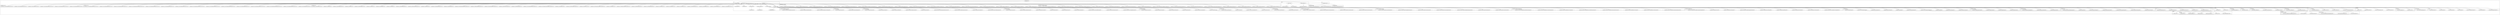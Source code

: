 digraph {
  subgraph cluster_ {
    label = "";
    labeljust = l;
    subgraph cluster_core {
      label = "core";
      labeljust = l;
      node[shape=ellipse];
      Template_core_Constructor [label="core.Constructor.ftl (54)"];
      node[shape=ellipse];
      Template_core_Attribute [label="core.Attribute.ftl (283)"];
      node[shape=ellipse];
      Template_core_Class [label="core.Class.ftl (60)"];
      node[shape=ellipse];
      Template_core_Interface [label="core.Interface.ftl (26)"];
      node[shape=ellipse];
      Template_core_EmptyBody [label="core.EmptyBody.ftl (61)"];
      node[shape=ellipse];
      Template_core_Annotations [label="core.Annotations.ftl (24)"];
      node[shape=ellipse];
      Template_core_Method [label="core.Method.ftl (3287)"];
      node[shape=ellipse];
      Template_core_EmptyConstants [label="core.EmptyConstants.ftl (8)"];
      node[shape=ellipse];
      Template_core_Imports [label="core.Imports.ftl (86)"];
      node[shape=ellipse];
      Template_core_Value [label="core.Value.ftl (153)"];
      node[shape=ellipse];
      Template_core_Enum [label="core.Enum.ftl (1)"];
      node[shape=ellipse];
      Template_core_Constants [label="core.Constants.ftl (8)"];
    }
    subgraph cluster_classdiagrams__symboltable {
      label = "classdiagrams._symboltable";
      labeljust = l;
      subgraph cluster_classdiagrams__symboltable_serialization {
        label = "classdiagrams._symboltable.serialization";
        labeljust = l;
        node[shape=note];
        File_classdiagrams__symboltable_serialization_CDDefinitionSymbolDeSer [label="classdiagrams._symboltable.serialization.CDDefinitionSymbolDeSer.java (1)"];
        node[shape=note];
        File_classdiagrams__symboltable_serialization_ClassDiagramsScopeDeSer [label="classdiagrams._symboltable.serialization.ClassDiagramsScopeDeSer.java (1)"];
        node[shape=note];
        File_classdiagrams__symboltable_serialization_ClassDiagramsSymbolTablePrinter [label="classdiagrams._symboltable.serialization.ClassDiagramsSymbolTablePrinter.java (1)"];
      }
      node[shape=note];
      File_classdiagrams__symboltable_ClassDiagramsSymbolTableCreator [label="classdiagrams._symboltable.ClassDiagramsSymbolTableCreator.java (1)"];
      node[shape=note];
      File_classdiagrams__symboltable_ClassDiagramsSymbolTableCreatorDelegatorBuilder [label="classdiagrams._symboltable.ClassDiagramsSymbolTableCreatorDelegatorBuilder.java (1)"];
      node[shape=note];
      File_classdiagrams__symboltable_MCBasicTypesSTCForClassDiagrams [label="classdiagrams._symboltable.MCBasicTypesSTCForClassDiagrams.java (1)"];
      node[shape=note];
      File_classdiagrams__symboltable_ClassDiagramsScope [label="classdiagrams._symboltable.ClassDiagramsScope.java (1)"];
      node[shape=note];
      File_classdiagrams__symboltable_ICDDefinitionSymbolResolvingDelegate [label="classdiagrams._symboltable.ICDDefinitionSymbolResolvingDelegate.java (1)"];
      node[shape=note];
      File_classdiagrams__symboltable_ClassDiagramsSymTabMill [label="classdiagrams._symboltable.ClassDiagramsSymTabMill.java (1)"];
      node[shape=note];
      File_classdiagrams__symboltable_CDDefinitionSymbolBuilder [label="classdiagrams._symboltable.CDDefinitionSymbolBuilder.java (1)"];
      node[shape=note];
      File_classdiagrams__symboltable_ClassDiagramsArtifactScopeBuilder [label="classdiagrams._symboltable.ClassDiagramsArtifactScopeBuilder.java (1)"];
      node[shape=note];
      File_classdiagrams__symboltable_MCCommonLiteralsSTCForClassDiagrams [label="classdiagrams._symboltable.MCCommonLiteralsSTCForClassDiagrams.java (1)"];
      node[shape=note];
      File_classdiagrams__symboltable_ClassDiagramsGlobalScopeBuilder [label="classdiagrams._symboltable.ClassDiagramsGlobalScopeBuilder.java (1)"];
      node[shape=note];
      File_classdiagrams__symboltable_ICommonClassDiagramsSymbol [label="classdiagrams._symboltable.ICommonClassDiagramsSymbol.java (1)"];
      node[shape=note];
      File_classdiagrams__symboltable_IClassDiagramsGlobalScope [label="classdiagrams._symboltable.IClassDiagramsGlobalScope.java (1)"];
      node[shape=note];
      File_classdiagrams__symboltable_ClassDiagramsSymbolTableCreatorDelegator [label="classdiagrams._symboltable.ClassDiagramsSymbolTableCreatorDelegator.java (1)"];
      node[shape=note];
      File_classdiagrams__symboltable_MCCollectionTypesSTCForClassDiagrams [label="classdiagrams._symboltable.MCCollectionTypesSTCForClassDiagrams.java (1)"];
      node[shape=note];
      File_classdiagrams__symboltable_ClassDiagramsGlobalScope [label="classdiagrams._symboltable.ClassDiagramsGlobalScope.java (1)"];
      node[shape=note];
      File_classdiagrams__symboltable_ClassDiagramsModelLoaderBuilder [label="classdiagrams._symboltable.ClassDiagramsModelLoaderBuilder.java (1)"];
      node[shape=note];
      File_classdiagrams__symboltable_CDDefinitionSymbolLoaderBuilder [label="classdiagrams._symboltable.CDDefinitionSymbolLoaderBuilder.java (1)"];
      node[shape=note];
      File_classdiagrams__symboltable_CDDefinitionSymbol [label="classdiagrams._symboltable.CDDefinitionSymbol.java (1)"];
      node[shape=note];
      File_classdiagrams__symboltable_ClassDiagramsScopeBuilder [label="classdiagrams._symboltable.ClassDiagramsScopeBuilder.java (1)"];
      node[shape=note];
      File_classdiagrams__symboltable_ClassDiagramsLanguage [label="classdiagrams._symboltable.ClassDiagramsLanguage.java (1)"];
      node[shape=note];
      File_classdiagrams__symboltable_CDDefinitionSymbolLoader [label="classdiagrams._symboltable.CDDefinitionSymbolLoader.java (1)"];
      node[shape=note];
      File_classdiagrams__symboltable_ClassDiagramsModelLoader [label="classdiagrams._symboltable.ClassDiagramsModelLoader.java (1)"];
      node[shape=note];
      File_classdiagrams__symboltable_MCSimpleGenericTypesSTCForClassDiagrams [label="classdiagrams._symboltable.MCSimpleGenericTypesSTCForClassDiagrams.java (1)"];
      node[shape=note];
      File_classdiagrams__symboltable_IClassDiagramsScope [label="classdiagrams._symboltable.IClassDiagramsScope.java (1)"];
      node[shape=note];
      File_classdiagrams__symboltable_MCLiteralsBasisSTCForClassDiagrams [label="classdiagrams._symboltable.MCLiteralsBasisSTCForClassDiagrams.java (1)"];
      node[shape=note];
      File_classdiagrams__symboltable_TypeSymbolsSTCForClassDiagrams [label="classdiagrams._symboltable.TypeSymbolsSTCForClassDiagrams.java (1)"];
      node[shape=note];
      File_classdiagrams__symboltable_ClassDiagramsSymbolTableCreatorBuilder [label="classdiagrams._symboltable.ClassDiagramsSymbolTableCreatorBuilder.java (1)"];
      node[shape=note];
      File_classdiagrams__symboltable_ClassDiagramsArtifactScope [label="classdiagrams._symboltable.ClassDiagramsArtifactScope.java (1)"];
    }
    subgraph cluster_classdiagrams__parser {
      label = "classdiagrams._parser";
      labeljust = l;
      node[shape=note];
      File_classdiagrams__parser_ClassDiagramsParser [label="classdiagrams._parser.ClassDiagramsParser.java (1)"];
      node[shape=note];
      File_classdiagrams__parser_ClassDiagramsAntlr [label="classdiagrams._parser.ClassDiagramsAntlr.g4 (1)"];
    }
    subgraph cluster_classdiagrams__od {
      label = "classdiagrams._od";
      labeljust = l;
      node[shape=note];
      File_classdiagrams__od_ClassDiagrams2OD [label="classdiagrams._od.ClassDiagrams2OD.java (1)"];
    }
    subgraph cluster_classdiagrams__visitor {
      label = "classdiagrams._visitor";
      labeljust = l;
      node[shape=note];
      File_classdiagrams__visitor_ClassDiagramsVisitor [label="classdiagrams._visitor.ClassDiagramsVisitor.java (1)"];
      node[shape=note];
      File_classdiagrams__visitor_ClassDiagramsParentAwareVisitor [label="classdiagrams._visitor.ClassDiagramsParentAwareVisitor.java (1)"];
      node[shape=note];
      File_classdiagrams__visitor_ClassDiagramsScopeVisitor [label="classdiagrams._visitor.ClassDiagramsScopeVisitor.java (1)"];
      node[shape=note];
      File_classdiagrams__visitor_ClassDiagramsDelegatorVisitor [label="classdiagrams._visitor.ClassDiagramsDelegatorVisitor.java (1)"];
      node[shape=note];
      File_classdiagrams__visitor_ClassDiagramsSymbolVisitor [label="classdiagrams._visitor.ClassDiagramsSymbolVisitor.java (1)"];
      node[shape=note];
      File_classdiagrams__visitor_ClassDiagramsInheritanceVisitor [label="classdiagrams._visitor.ClassDiagramsInheritanceVisitor.java (1)"];
    }
    subgraph cluster_classdiagrams__cocos {
      label = "classdiagrams._cocos";
      labeljust = l;
      node[shape=note];
      File_classdiagrams__cocos_ClassDiagramsASTCDAttributeCoCo [label="classdiagrams._cocos.ClassDiagramsASTCDAttributeCoCo.java (1)"];
      node[shape=note];
      File_classdiagrams__cocos_ClassDiagramsASTCDMethOrConstrCoCo [label="classdiagrams._cocos.ClassDiagramsASTCDMethOrConstrCoCo.java (1)"];
      node[shape=note];
      File_classdiagrams__cocos_ClassDiagramsASTCDClassCoCo [label="classdiagrams._cocos.ClassDiagramsASTCDClassCoCo.java (1)"];
      node[shape=note];
      File_classdiagrams__cocos_ClassDiagramsASTModifierCoCo [label="classdiagrams._cocos.ClassDiagramsASTModifierCoCo.java (1)"];
      node[shape=note];
      File_classdiagrams__cocos_ClassDiagramsASTTImplementsCoCo [label="classdiagrams._cocos.ClassDiagramsASTTImplementsCoCo.java (1)"];
      node[shape=note];
      File_classdiagrams__cocos_ClassDiagramsASTClassDiagramsNodeCoCo [label="classdiagrams._cocos.ClassDiagramsASTClassDiagramsNodeCoCo.java (1)"];
      node[shape=note];
      File_classdiagrams__cocos_ClassDiagramsASTCDMethodCoCo [label="classdiagrams._cocos.ClassDiagramsASTCDMethodCoCo.java (1)"];
      node[shape=note];
      File_classdiagrams__cocos_ClassDiagramsASTCDTypeCoCo [label="classdiagrams._cocos.ClassDiagramsASTCDTypeCoCo.java (1)"];
      node[shape=note];
      File_classdiagrams__cocos_ClassDiagramsCoCoChecker [label="classdiagrams._cocos.ClassDiagramsCoCoChecker.java (1)"];
      node[shape=note];
      File_classdiagrams__cocos_ClassDiagramsASTCDInterfaceCoCo [label="classdiagrams._cocos.ClassDiagramsASTCDInterfaceCoCo.java (1)"];
      node[shape=note];
      File_classdiagrams__cocos_ClassDiagramsASTCDCompilationUnitCoCo [label="classdiagrams._cocos.ClassDiagramsASTCDCompilationUnitCoCo.java (1)"];
      node[shape=note];
      File_classdiagrams__cocos_ClassDiagramsASTCDConstructorCoCo [label="classdiagrams._cocos.ClassDiagramsASTCDConstructorCoCo.java (1)"];
      node[shape=note];
      File_classdiagrams__cocos_ClassDiagramsASTCDFieldCoCo [label="classdiagrams._cocos.ClassDiagramsASTCDFieldCoCo.java (1)"];
      node[shape=note];
      File_classdiagrams__cocos_ClassDiagramsASTCDDefinitionCoCo [label="classdiagrams._cocos.ClassDiagramsASTCDDefinitionCoCo.java (1)"];
      node[shape=note];
      File_classdiagrams__cocos_ClassDiagramsASTCDParameterCoCo [label="classdiagrams._cocos.ClassDiagramsASTCDParameterCoCo.java (1)"];
    }
    subgraph cluster_classdiagrams__ast {
      label = "classdiagrams._ast";
      labeljust = l;
      node[shape=note];
      File_classdiagrams__ast_ASTCDConstructor [label="classdiagrams._ast.ASTCDConstructor.java (1)"];
      node[shape=note];
      File_classdiagrams__ast_ASTCDCompilationUnitBuilder [label="classdiagrams._ast.ASTCDCompilationUnitBuilder.java (1)"];
      node[shape=note];
      File_classdiagrams__ast_ClassDiagramsMill [label="classdiagrams._ast.ClassDiagramsMill.java (1)"];
      node[shape=note];
      File_classdiagrams__ast_MCSimpleGenericTypesMillForClassDiagrams [label="classdiagrams._ast.MCSimpleGenericTypesMillForClassDiagrams.java (1)"];
      node[shape=note];
      File_classdiagrams__ast_MCLiteralsBasisMillForClassDiagrams [label="classdiagrams._ast.MCLiteralsBasisMillForClassDiagrams.java (1)"];
      node[shape=note];
      File_classdiagrams__ast_ASTCDAttributeBuilder [label="classdiagrams._ast.ASTCDAttributeBuilder.java (1)"];
      node[shape=note];
      File_classdiagrams__ast_ASTCDConstructorBuilder [label="classdiagrams._ast.ASTCDConstructorBuilder.java (1)"];
      node[shape=note];
      File_classdiagrams__ast_TypeSymbolsMillForClassDiagrams [label="classdiagrams._ast.TypeSymbolsMillForClassDiagrams.java (1)"];
      node[shape=note];
      File_classdiagrams__ast_MCBasicsMillForClassDiagrams [label="classdiagrams._ast.MCBasicsMillForClassDiagrams.java (1)"];
      node[shape=note];
      File_classdiagrams__ast_MCCollectionTypesMillForClassDiagrams [label="classdiagrams._ast.MCCollectionTypesMillForClassDiagrams.java (1)"];
      node[shape=note];
      File_classdiagrams__ast_ASTCDClassBuilder [label="classdiagrams._ast.ASTCDClassBuilder.java (1)"];
      node[shape=note];
      File_classdiagrams__ast_ClassDiagramsNodeFactory [label="classdiagrams._ast.ClassDiagramsNodeFactory.java (1)"];
      node[shape=note];
      File_classdiagrams__ast_ASTCDMethod [label="classdiagrams._ast.ASTCDMethod.java (1)"];
      node[shape=note];
      File_classdiagrams__ast_ASTConstantsClassDiagrams [label="classdiagrams._ast.ASTConstantsClassDiagrams.java (1)"];
      node[shape=note];
      File_classdiagrams__ast_ASTClassDiagramsNode [label="classdiagrams._ast.ASTClassDiagramsNode.java (1)"];
      node[shape=note];
      File_classdiagrams__ast_ASTCDDefinitionBuilder [label="classdiagrams._ast.ASTCDDefinitionBuilder.java (1)"];
      node[shape=note];
      File_classdiagrams__ast_ASTModifier [label="classdiagrams._ast.ASTModifier.java (1)"];
      node[shape=note];
      File_classdiagrams__ast_ASTCDDefinition [label="classdiagrams._ast.ASTCDDefinition.java (1)"];
      node[shape=note];
      File_classdiagrams__ast_ASTCDClass [label="classdiagrams._ast.ASTCDClass.java (1)"];
      node[shape=note];
      File_classdiagrams__ast_ASTCDCompilationUnit [label="classdiagrams._ast.ASTCDCompilationUnit.java (1)"];
      node[shape=note];
      File_classdiagrams__ast_ASTCDMethodBuilder [label="classdiagrams._ast.ASTCDMethodBuilder.java (1)"];
      node[shape=note];
      File_classdiagrams__ast_ASTModifierBuilder [label="classdiagrams._ast.ASTModifierBuilder.java (1)"];
      node[shape=note];
      File_classdiagrams__ast_ASTCDMethOrConstr [label="classdiagrams._ast.ASTCDMethOrConstr.java (1)"];
      node[shape=note];
      File_classdiagrams__ast_ASTCDInterfaceBuilder [label="classdiagrams._ast.ASTCDInterfaceBuilder.java (1)"];
      node[shape=note];
      File_classdiagrams__ast_ASTCDField [label="classdiagrams._ast.ASTCDField.java (1)"];
      node[shape=note];
      File_classdiagrams__ast_ASTCDType [label="classdiagrams._ast.ASTCDType.java (1)"];
      node[shape=note];
      File_classdiagrams__ast_ASTCDParameter [label="classdiagrams._ast.ASTCDParameter.java (1)"];
      node[shape=note];
      File_classdiagrams__ast_ASTTImplements [label="classdiagrams._ast.ASTTImplements.java (1)"];
      node[shape=note];
      File_classdiagrams__ast_ASTCDInterface [label="classdiagrams._ast.ASTCDInterface.java (1)"];
      node[shape=note];
      File_classdiagrams__ast_ASTTImplementsBuilder [label="classdiagrams._ast.ASTTImplementsBuilder.java (1)"];
      node[shape=note];
      File_classdiagrams__ast_ASTCDParameterBuilder [label="classdiagrams._ast.ASTCDParameterBuilder.java (1)"];
      node[shape=note];
      File_classdiagrams__ast_MCBasicTypesMillForClassDiagrams [label="classdiagrams._ast.MCBasicTypesMillForClassDiagrams.java (1)"];
      node[shape=note];
      File_classdiagrams__ast_ClassDiagramsLiterals [label="classdiagrams._ast.ClassDiagramsLiterals.java (1)"];
      node[shape=note];
      File_classdiagrams__ast_MCCommonLiteralsMillForClassDiagrams [label="classdiagrams._ast.MCCommonLiteralsMillForClassDiagrams.java (1)"];
      node[shape=note];
      File_classdiagrams__ast_ASTCDAttribute [label="classdiagrams._ast.ASTCDAttribute.java (1)"];
    }
    subgraph cluster__symboltable_symbol {
      label = "_symboltable.symbol";
      labeljust = l;
      node[shape=ellipse];
      Template__symboltable_symbol_Build [label="_symboltable.symbol.Build.ftl (1)"];
      node[shape=ellipse];
      Template__symboltable_symbol_DetermineFullName [label="_symboltable.symbol.DetermineFullName.ftl (1)"];
      node[shape=ellipse];
      Template__symboltable_symbol_NameSetter [label="_symboltable.symbol.NameSetter.ftl (2)"];
      node[shape=ellipse];
      Template__symboltable_symbol_DeterminePackageName [label="_symboltable.symbol.DeterminePackageName.ftl (1)"];
    }
    subgraph cluster__symboltable_symboltablecreatordelegator {
      label = "_symboltable.symboltablecreatordelegator";
      labeljust = l;
      node[shape=ellipse];
      Template__symboltable_symboltablecreatordelegator_Constructor [label="_symboltable.symboltablecreatordelegator.Constructor.ftl (1)"];
      node[shape=ellipse];
      Template__symboltable_symboltablecreatordelegator_Build [label="_symboltable.symboltablecreatordelegator.Build.ftl (1)"];
      node[shape=ellipse];
      Template__symboltable_symboltablecreatordelegator_CreateFromAST [label="_symboltable.symboltablecreatordelegator.CreateFromAST.ftl (1)"];
    }
    subgraph cluster__symboltable_language {
      label = "_symboltable.language";
      labeljust = l;
      node[shape=ellipse];
      Template__symboltable_language_Constructor [label="_symboltable.language.Constructor.ftl (1)"];
      node[shape=ellipse];
      Template__symboltable_language_CalculateModelNamesFor [label="_symboltable.language.CalculateModelNamesFor.ftl (5)"];
    }
    subgraph cluster__symboltable_iglobalscope {
      label = "_symboltable.iglobalscope";
      labeljust = l;
      node[shape=ellipse];
      Template__symboltable_iglobalscope_ResolveMany [label="_symboltable.iglobalscope.ResolveMany.ftl (5)"];
      node[shape=ellipse];
      Template__symboltable_iglobalscope_LoadModelsFor [label="_symboltable.iglobalscope.LoadModelsFor.ftl (5)"];
    }
    subgraph cluster__symboltable_serialization_symbolDeSer {
      label = "_symboltable.serialization.symbolDeSer";
      labeljust = l;
      node[shape=ellipse];
      Template__symboltable_serialization_symbolDeSer_DeserializeJsonObject [label="_symboltable.serialization.symbolDeSer.DeserializeJsonObject.ftl (1)"];
      node[shape=ellipse];
      Template__symboltable_serialization_symbolDeSer_Serialize [label="_symboltable.serialization.symbolDeSer.Serialize.ftl (2)"];
      node[shape=ellipse];
      Template__symboltable_serialization_symbolDeSer_DeserializeSymbol [label="_symboltable.serialization.symbolDeSer.DeserializeSymbol.ftl (1)"];
      node[shape=ellipse];
      Template__symboltable_serialization_symbolDeSer_DeserializeString [label="_symboltable.serialization.symbolDeSer.DeserializeString.ftl (2)"];
    }
    subgraph cluster__symboltable_serialization_scopeDeSer {
      label = "_symboltable.serialization.scopeDeSer";
      labeljust = l;
      node[shape=ellipse];
      Template__symboltable_serialization_scopeDeSer_DeserializeArtifactScope [label="_symboltable.serialization.scopeDeSer.DeserializeArtifactScope.ftl (1)"];
      node[shape=ellipse];
      Template__symboltable_serialization_scopeDeSer_DeserializeScope [label="_symboltable.serialization.scopeDeSer.DeserializeScope.ftl (1)"];
      node[shape=ellipse];
      Template__symboltable_serialization_scopeDeSer_AddAndLinkSubScopes [label="_symboltable.serialization.scopeDeSer.AddAndLinkSubScopes.ftl (1)"];
      node[shape=ellipse];
      Template__symboltable_serialization_scopeDeSer_DeserializeJsonObject [label="_symboltable.serialization.scopeDeSer.DeserializeJsonObject.ftl (1)"];
      node[shape=ellipse];
      Template__symboltable_serialization_scopeDeSer_DeserializeSymbol [label="_symboltable.serialization.scopeDeSer.DeserializeSymbol.ftl (1)"];
      node[shape=ellipse];
      Template__symboltable_serialization_scopeDeSer_AddSymbols [label="_symboltable.serialization.scopeDeSer.AddSymbols.ftl (1)"];
      node[shape=ellipse];
      Template__symboltable_serialization_scopeDeSer_AddAndLinkSpanningSymbol [label="_symboltable.serialization.scopeDeSer.AddAndLinkSpanningSymbol.ftl (1)"];
    }
    subgraph cluster__symboltable_serialization_symbolTablePrinter {
      label = "_symboltable.serialization.symbolTablePrinter";
      labeljust = l;
      node[shape=ellipse];
      Template__symboltable_serialization_symbolTablePrinter_VisitScope [label="_symboltable.serialization.symbolTablePrinter.VisitScope.ftl (1)"];
      node[shape=ellipse];
      Template__symboltable_serialization_symbolTablePrinter_HasSymbolsInSubScopes [label="_symboltable.serialization.symbolTablePrinter.HasSymbolsInSubScopes.ftl (1)"];
      node[shape=ellipse];
      Template__symboltable_serialization_symbolTablePrinter_SerializeRelevantSubScopes [label="_symboltable.serialization.symbolTablePrinter.SerializeRelevantSubScopes.ftl (1)"];
      node[shape=ellipse];
      Template__symboltable_serialization_symbolTablePrinter_VisitSymbol [label="_symboltable.serialization.symbolTablePrinter.VisitSymbol.ftl (1)"];
      node[shape=ellipse];
      Template__symboltable_serialization_symbolTablePrinter_SerializeLocalSymbols [label="_symboltable.serialization.symbolTablePrinter.SerializeLocalSymbols.ftl (1)"];
      node[shape=ellipse];
      Template__symboltable_serialization_symbolTablePrinter_FilterRelevantSubScopes [label="_symboltable.serialization.symbolTablePrinter.FilterRelevantSubScopes.ftl (1)"];
      node[shape=ellipse];
      Template__symboltable_serialization_symbolTablePrinter_AddScopeSpanningSymbol [label="_symboltable.serialization.symbolTablePrinter.AddScopeSpanningSymbol.ftl (1)"];
      node[shape=ellipse];
      Template__symboltable_serialization_symbolTablePrinter_SerializeSymbol [label="_symboltable.serialization.symbolTablePrinter.SerializeSymbol.ftl (2)"];
    }
    subgraph cluster__symboltable_symboltablecreator {
      label = "_symboltable.symboltablecreator";
      labeljust = l;
      node[shape=ellipse];
      Template__symboltable_symboltablecreator_CreateScope [label="_symboltable.symboltablecreator.CreateScope.ftl (7)"];
      node[shape=ellipse];
      Template__symboltable_symboltablecreator_Visit [label="_symboltable.symboltablecreator.Visit.ftl (1)"];
      node[shape=ellipse];
      Template__symboltable_symboltablecreator_SetLinkBetweenSpannedScopeAndNode [label="_symboltable.symboltablecreator.SetLinkBetweenSpannedScopeAndNode.ftl (1)"];
      node[shape=ellipse];
      Template__symboltable_symboltablecreator_SetLinkBetweenSymbolAndNode [label="_symboltable.symboltablecreator.SetLinkBetweenSymbolAndNode.ftl (1)"];
      node[shape=ellipse];
      Template__symboltable_symboltablecreator_VisitNoSymbol [label="_symboltable.symboltablecreator.VisitNoSymbol.ftl (9)"];
      node[shape=ellipse];
      Template__symboltable_symboltablecreator_PutOnStack [label="_symboltable.symboltablecreator.PutOnStack.ftl (1)"];
      node[shape=ellipse];
      Template__symboltable_symboltablecreator_AddToScope [label="_symboltable.symboltablecreator.AddToScope.ftl (5)"];
      node[shape=ellipse];
      Template__symboltable_symboltablecreator_CreateFromAST [label="_symboltable.symboltablecreator.CreateFromAST.ftl (1)"];
      node[shape=ellipse];
      Template__symboltable_symboltablecreator_AddToScopeAndLinkWithNode [label="_symboltable.symboltablecreator.AddToScopeAndLinkWithNode.ftl (1)"];
    }
    subgraph cluster__symboltable_artifactscope {
      label = "_symboltable.artifactscope";
      labeljust = l;
      node[shape=ellipse];
      Template__symboltable_artifactscope_CheckIfContinueAsSubScope [label="_symboltable.artifactscope.CheckIfContinueAsSubScope.ftl (1)"];
      node[shape=ellipse];
      Template__symboltable_artifactscope_GetRemainingNameForResolveDown [label="_symboltable.artifactscope.GetRemainingNameForResolveDown.ftl (1)"];
      node[shape=ellipse];
      Template__symboltable_artifactscope_Constructor [label="_symboltable.artifactscope.Constructor.ftl (1)"];
      node[shape=ellipse];
      Template__symboltable_artifactscope_Build [label="_symboltable.artifactscope.Build.ftl (1)"];
      node[shape=ellipse];
      Template__symboltable_artifactscope_GetTopLevelSymbol [label="_symboltable.artifactscope.GetTopLevelSymbol.ftl (1)"];
      node[shape=ellipse];
      Template__symboltable_artifactscope_GetFilePath [label="_symboltable.artifactscope.GetFilePath.ftl (1)"];
      node[shape=ellipse];
      Template__symboltable_artifactscope_GetName [label="_symboltable.artifactscope.GetName.ftl (1)"];
      node[shape=ellipse];
      Template__symboltable_artifactscope_ContinueWithEnclosingScope [label="_symboltable.artifactscope.ContinueWithEnclosingScope.ftl (5)"];
      node[shape=ellipse];
      Template__symboltable_artifactscope_IsPresentName [label="_symboltable.artifactscope.IsPresentName.ftl (1)"];
    }
    subgraph cluster__symboltable_scope {
      label = "_symboltable.scope";
      labeljust = l;
      node[shape=ellipse];
      Template__symboltable_scope_Build [label="_symboltable.scope.Build.ftl (1)"];
      node[shape=ellipse];
      Template__symboltable_scope_SetSpanningSymbolAbsent [label="_symboltable.scope.SetSpanningSymbolAbsent.ftl (1)"];
      node[shape=ellipse];
      Template__symboltable_scope_SetEnclosingScope [label="_symboltable.scope.SetEnclosingScope.ftl (1)"];
      node[shape=ellipse];
      Template__symboltable_scope_Accept [label="_symboltable.scope.Accept.ftl (7)"];
      node[shape=ellipse];
      Template__symboltable_scope_SetSubScopes [label="_symboltable.scope.SetSubScopes.ftl (1)"];
      node[shape=ellipse];
      Template__symboltable_scope_GetSymbolSize [label="_symboltable.scope.GetSymbolSize.ftl (1)"];
      node[shape=ellipse];
      Template__symboltable_scope_SetSpanningSymbol [label="_symboltable.scope.SetSpanningSymbol.ftl (1)"];
      node[shape=ellipse];
      Template__symboltable_scope_AddSubScope [label="_symboltable.scope.AddSubScope.ftl (1)"];
      node[shape=ellipse];
      Template__symboltable_scope_RemoveSubScope [label="_symboltable.scope.RemoveSubScope.ftl (1)"];
      node[shape=ellipse];
      Template__symboltable_scope_GetSubScopes [label="_symboltable.scope.GetSubScopes.ftl (1)"];
    }
    subgraph cluster__symboltable_symTabMill {
      label = "_symboltable.symTabMill";
      labeljust = l;
      node[shape=ellipse];
      Template__symboltable_symTabMill_GetMill [label="_symboltable.symTabMill.GetMill.ftl (1)"];
      node[shape=ellipse];
      Template__symboltable_symTabMill_BuilderMethod [label="_symboltable.symTabMill.BuilderMethod.ftl (8)"];
      node[shape=ellipse];
      Template__symboltable_symTabMill_InitMe [label="_symboltable.symTabMill.InitMe.ftl (1)"];
      node[shape=ellipse];
      Template__symboltable_symTabMill_Reset [label="_symboltable.symTabMill.Reset.ftl (1)"];
    }
    subgraph cluster__symboltable_globalscope {
      label = "_symboltable.globalscope";
      labeljust = l;
      node[shape=ellipse];
      Template__symboltable_globalscope_Build [label="_symboltable.globalscope.Build.ftl (1)"];
      node[shape=ellipse];
      Template__symboltable_globalscope_CacheMethod [label="_symboltable.globalscope.CacheMethod.ftl (1)"];
      node[shape=ellipse];
      Template__symboltable_globalscope_ResolveAdapted [label="_symboltable.globalscope.ResolveAdapted.ftl (5)"];
    }
    subgraph cluster__symboltable_iscope {
      label = "_symboltable.iscope";
      labeljust = l;
      node[shape=ellipse];
      Template__symboltable_iscope_ResolveDownMany [label="_symboltable.iscope.ResolveDownMany.ftl (1)"];
      node[shape=ellipse];
      Template__symboltable_iscope_ResolveDelegate [label="_symboltable.iscope.ResolveDelegate.ftl (7)"];
      node[shape=ellipse];
      Template__symboltable_iscope_Filter [label="_symboltable.iscope.Filter.ftl (1)"];
      node[shape=ellipse];
      Template__symboltable_iscope_ContinueWithEnclosingScope [label="_symboltable.iscope.ContinueWithEnclosingScope.ftl (1)"];
      node[shape=ellipse];
      Template__symboltable_iscope_ResolveMany [label="_symboltable.iscope.ResolveMany.ftl (1)"];
      node[shape=ellipse];
      Template__symboltable_iscope_ResolveManyLocally [label="_symboltable.iscope.ResolveManyLocally.ftl (1)"];
      node[shape=ellipse];
      Template__symboltable_iscope_ContinueAsSubScope [label="_symboltable.iscope.ContinueAsSubScope.ftl (1)"];
    }
    subgraph cluster__symboltable_modelloader {
      label = "_symboltable.modelloader";
      labeljust = l;
      node[shape=ellipse];
      Template__symboltable_modelloader_CreateSymbolTableFromAST [label="_symboltable.modelloader.CreateSymbolTableFromAST.ftl (1)"];
      node[shape=ellipse];
      Template__symboltable_modelloader_Constructor [label="_symboltable.modelloader.Constructor.ftl (1)"];
      node[shape=ellipse];
      Template__symboltable_modelloader_LoadModels [label="_symboltable.modelloader.LoadModels.ftl (1)"];
      node[shape=ellipse];
      Template__symboltable_modelloader_Resolve [label="_symboltable.modelloader.Resolve.ftl (1)"];
      node[shape=ellipse];
      Template__symboltable_modelloader_Build [label="_symboltable.modelloader.Build.ftl (1)"];
      node[shape=ellipse];
      Template__symboltable_modelloader_ResolveSymbol [label="_symboltable.modelloader.ResolveSymbol.ftl (1)"];
      node[shape=ellipse];
      Template__symboltable_modelloader_LoadModelsIntoScope [label="_symboltable.modelloader.LoadModelsIntoScope.ftl (1)"];
      node[shape=ellipse];
      Template__symboltable_modelloader_ShowWarningIfParsedModels [label="_symboltable.modelloader.ShowWarningIfParsedModels.ftl (1)"];
      node[shape=ellipse];
      Template__symboltable_modelloader_LoadSymbolsIntoScope [label="_symboltable.modelloader.LoadSymbolsIntoScope.ftl (1)"];
    }
    subgraph cluster__symboltable_symbolloader {
      label = "_symboltable.symbolloader";
      labeljust = l;
      node[shape=ellipse];
      Template__symboltable_symbolloader_Constructor [label="_symboltable.symbolloader.Constructor.ftl (1)"];
      node[shape=ellipse];
      Template__symboltable_symbolloader_Build [label="_symboltable.symbolloader.Build.ftl (1)"];
      node[shape=ellipse];
      Template__symboltable_symbolloader_LoadSymbol [label="_symboltable.symbolloader.LoadSymbol.ftl (1)"];
      node[shape=ellipse];
      Template__symboltable_symbolloader_GetSymbol [label="_symboltable.symbolloader.GetSymbol.ftl (1)"];
      node[shape=ellipse];
      Template__symboltable_symbolloader_Set [label="_symboltable.symbolloader.Set.ftl (2)"];
      node[shape=ellipse];
      Template__symboltable_symbolloader_IsSymbolLoaded [label="_symboltable.symbolloader.IsSymbolLoaded.ftl (1)"];
    }
    subgraph cluster_parser {
      label = "parser";
      labeljust = l;
      node[shape=ellipse];
      Template_parser_MCParserMethods [label="parser.MCParserMethods.ftl (47)"];
      node[shape=ellipse];
      Template_parser_Parser [label="parser.Parser.ftl (1)"];
      node[shape=ellipse];
      Template_parser_MCParser [label="parser.MCParser.ftl (1)"];
      node[shape=ellipse];
      Template_parser_ParserHeader [label="parser.ParserHeader.ftl (1)"];
      node[shape=ellipse];
      Template_parser_LexerMember [label="parser.LexerMember.ftl (1)"];
    }
    subgraph cluster_data {
      label = "data";
      labeljust = l;
      node[shape=ellipse];
      Template_data_DeepEqualsWithComments [label="data.DeepEqualsWithComments.ftl (10)"];
      node[shape=ellipse];
      Template_data_EqualsWithComments [label="data.EqualsWithComments.ftl (10)"];
      node[shape=ellipse];
      Template_data_DeepCloneWithParameters [label="data.DeepCloneWithParameters.ftl (10)"];
      node[shape=ellipse];
      Template_data_DeepEqualsWithOrder [label="data.DeepEqualsWithOrder.ftl (10)"];
      node[shape=ellipse];
      Template_data_EqualAttributes [label="data.EqualAttributes.ftl (10)"];
    }
    subgraph cluster_od {
      label = "od";
      labeljust = l;
      node[shape=ellipse];
      Template_od_DiagramVisitor [label="od.DiagramVisitor.ftl (1)"];
    }
    subgraph cluster_methods {
      label = "methods";
      labeljust = l;
      subgraph cluster_methods_opt {
        label = "methods.opt";
        labeljust = l;
        node[shape=ellipse];
        Template_methods_opt_IsPresent [label="methods.opt.IsPresent.ftl (22)"];
        node[shape=ellipse];
        Template_methods_opt_Set [label="methods.opt.Set.ftl (11)"];
        node[shape=ellipse];
        Template_methods_opt_Get [label="methods.opt.Get.ftl (22)"];
        node[shape=ellipse];
        Template_methods_opt_SetAbsent [label="methods.opt.SetAbsent.ftl (11)"];
      }
      node[shape=ellipse];
      Template_methods_Set [label="methods.Set.ftl (76)"];
      node[shape=ellipse];
      Template_methods_Get [label="methods.Get.ftl (156)"];
      node[shape=ellipse];
      Template_methods_MethodDelegate [label="methods.MethodDelegate.ftl (1068)"];
    }
    subgraph cluster__visitor {
      label = "_visitor";
      labeljust = l;
      subgraph cluster__visitor_parentaware {
        label = "_visitor.parentaware";
        labeljust = l;
        node[shape=ellipse];
        Template__visitor_parentaware_Travers [label="_visitor.parentaware.Travers.ftl (10)"];
        node[shape=ellipse];
        Template__visitor_parentaware_GetParent [label="_visitor.parentaware.GetParent.ftl (1)"];
      }
      subgraph cluster__visitor_delegator {
        label = "_visitor.delegator";
        labeljust = l;
        node[shape=ellipse];
        Template__visitor_delegator_SetVisitor [label="_visitor.delegator.SetVisitor.ftl (8)"];
        node[shape=ellipse];
        Template__visitor_delegator_VisitorMethods [label="_visitor.delegator.VisitorMethods.ftl (215)"];
        node[shape=ellipse];
        Template__visitor_delegator_SetRealThis [label="_visitor.delegator.SetRealThis.ftl (1)"];
      }
      subgraph cluster__visitor_scope {
        label = "_visitor.scope";
        labeljust = l;
        node[shape=ellipse];
        Template__visitor_scope_Traverse [label="_visitor.scope.Traverse.ftl (2)"];
      }
      subgraph cluster__visitor_inheritance {
        label = "_visitor.inheritance";
        labeljust = l;
        node[shape=ellipse];
        Template__visitor_inheritance_Handle [label="_visitor.inheritance.Handle.ftl (14)"];
      }
      node[shape=ellipse];
      Template__visitor_Traverse [label="_visitor.Traverse.ftl (10)"];
      node[shape=ellipse];
      Template__visitor_Handle [label="_visitor.Handle.ftl (17)"];
    }
    subgraph cluster__ast_ast_class {
      label = "_ast.ast_class";
      labeljust = l;
      subgraph cluster__ast_ast_class_builder {
        label = "_ast.ast_class.builder";
        labeljust = l;
        node[shape=ellipse];
        Template__ast_ast_class_builder_ASTCNodeInit [label="_ast.ast_class.builder.ASTCNodeInit.ftl (10)"];
        node[shape=ellipse];
        Template__ast_ast_class_builder_ASTCNodeMethodDelegate [label="_ast.ast_class.builder.ASTCNodeMethodDelegate.ftl (340)"];
      }
      subgraph cluster__ast_ast_class_symboltable {
        label = "_ast.ast_class.symboltable";
        labeljust = l;
        node[shape=ellipse];
        Template__ast_ast_class_symboltable_InheritedSetEnclosingScope [label="_ast.ast_class.symboltable.InheritedSetEnclosingScope.ftl (70)"];
      }
      node[shape=ellipse];
      Template__ast_ast_class_Accept [label="_ast.ast_class.Accept.ftl (10)"];
      node[shape=ellipse];
      Template__ast_ast_class_AcceptSuper [label="_ast.ast_class.AcceptSuper.ftl (70)"];
      node[shape=ellipse];
      Template__ast_ast_class_GetChildren [label="_ast.ast_class.GetChildren.ftl (10)"];
    }
    subgraph cluster__ast_nodefactory {
      label = "_ast.nodefactory";
      labeljust = l;
      node[shape=ellipse];
      Template__ast_nodefactory_Create [label="_ast.nodefactory.Create.ftl (10)"];
      node[shape=ellipse];
      Template__ast_nodefactory_DoCreate [label="_ast.nodefactory.DoCreate.ftl (10)"];
      node[shape=ellipse];
      Template__ast_nodefactory_CreateDelegateMethod [label="_ast.nodefactory.CreateDelegateMethod.ftl (26)"];
      node[shape=ellipse];
      Template__ast_nodefactory_GetFactory [label="_ast.nodefactory.GetFactory.ftl (1)"];
    }
    subgraph cluster__ast_builder {
      label = "_ast.builder";
      labeljust = l;
      subgraph cluster__ast_builder_opt {
        label = "_ast.builder.opt";
        labeljust = l;
        node[shape=ellipse];
        Template__ast_builder_opt_Set [label="_ast.builder.opt.Set.ftl (11)"];
        node[shape=ellipse];
        Template__ast_builder_opt_SetAbsent [label="_ast.builder.opt.SetAbsent.ftl (11)"];
      }
      node[shape=ellipse];
      Template__ast_builder_BuildMethod [label="_ast.builder.BuildMethod.ftl (10)"];
      node[shape=ellipse];
      Template__ast_builder_Set [label="_ast.builder.Set.ftl (72)"];
      node[shape=ellipse];
      Template__ast_builder_IsValidMethod [label="_ast.builder.IsValidMethod.ftl (16)"];
      node[shape=ellipse];
      Template__ast_builder_MethodDelegate [label="_ast.builder.MethodDelegate.ftl (308)"];
    }
    subgraph cluster__ast_ast_constants {
      label = "_ast.ast_constants";
      labeljust = l;
      node[shape=ellipse];
      Template__ast_ast_constants_GetAllLanguages [label="_ast.ast_constants.GetAllLanguages.ftl (1)"];
    }
    subgraph cluster__ast_mill {
      label = "_ast.mill";
      labeljust = l;
      node[shape=ellipse];
      Template__ast_mill_InitMethod [label="_ast.mill.InitMethod.ftl (1)"];
      node[shape=ellipse];
      Template__ast_mill_InitMeMethod [label="_ast.mill.InitMeMethod.ftl (1)"];
      node[shape=ellipse];
      Template__ast_mill_ResetMethod [label="_ast.mill.ResetMethod.ftl (1)"];
      node[shape=ellipse];
      Template__ast_mill_BuilderMethod [label="_ast.mill.BuilderMethod.ftl (10)"];
      node[shape=ellipse];
      Template__ast_mill_BuilderDelegatorMethod [label="_ast.mill.BuilderDelegatorMethod.ftl (26)"];
      node[shape=ellipse];
      Template__ast_mill_GetMillMethod [label="_ast.mill.GetMillMethod.ftl (1)"];
      node[shape=ellipse];
      Template__ast_mill_ProtectedBuilderMethod [label="_ast.mill.ProtectedBuilderMethod.ftl (10)"];
    }
    node[shape=box3d];
    Model_ClassDiagrams [label="ClassDiagrams (1)"];
  }
  Model_ClassDiagrams -> Template_parser_Parser;
  Model_ClassDiagrams -> Template_core_Class;
  Model_ClassDiagrams -> Template_parser_MCParser;
  Model_ClassDiagrams -> Template_od_DiagramVisitor;
  Model_ClassDiagrams -> Template_core_Interface;
  Model_ClassDiagrams -> Template_core_Enum;
  Template_core_Constructor -> Template__symboltable_symboltablecreatordelegator_Constructor;
  Template_core_Constructor -> Template_core_EmptyBody;
  Template_core_Constructor -> Template__symboltable_artifactscope_Constructor;
  Template_core_Constructor -> Template__symboltable_language_Constructor;
  Template_core_Constructor -> Template__symboltable_symbolloader_Constructor;
  Template_core_Constructor -> Template__symboltable_modelloader_Constructor;
  Template_core_Attribute -> Template_core_Value;
  Template_core_Class -> File_classdiagrams__ast_TypeSymbolsMillForClassDiagrams;
  Template_core_Class -> File_classdiagrams__visitor_ClassDiagramsParentAwareVisitor;
  Template_core_Class -> File_classdiagrams__symboltable_MCCommonLiteralsSTCForClassDiagrams;
  Template_core_Class -> File_classdiagrams__ast_ASTCDAttribute;
  Template_core_Class -> File_classdiagrams__ast_ClassDiagramsMill;
  Template_core_Class -> File_classdiagrams__ast_MCCommonLiteralsMillForClassDiagrams;
  Template_core_Class -> File_classdiagrams__ast_ASTCDAttributeBuilder;
  Template_core_Class -> Template_core_Method;
  Template_core_Class -> File_classdiagrams__ast_ASTCDParameter;
  Template_core_Class -> File_classdiagrams__ast_ASTCDClass;
  Template_core_Class -> File_classdiagrams__ast_ASTCDInterface;
  Template_core_Class -> File_classdiagrams__symboltable_ClassDiagramsSymbolTableCreatorBuilder;
  Template_core_Class -> File_classdiagrams__symboltable_CDDefinitionSymbolLoaderBuilder;
  Template_core_Class -> File_classdiagrams__symboltable_ClassDiagramsGlobalScope;
  Template_core_Class -> File_classdiagrams__ast_MCBasicTypesMillForClassDiagrams;
  Template_core_Class -> File_classdiagrams__ast_ASTCDCompilationUnit;
  Template_core_Class -> File_classdiagrams__symboltable_MCCollectionTypesSTCForClassDiagrams;
  Template_core_Class -> File_classdiagrams__symboltable_ClassDiagramsSymbolTableCreatorDelegator;
  Template_core_Class -> File_classdiagrams__symboltable_serialization_ClassDiagramsSymbolTablePrinter;
  Template_core_Class -> File_classdiagrams__ast_ASTTImplementsBuilder;
  Template_core_Class -> File_classdiagrams__symboltable_serialization_ClassDiagramsScopeDeSer;
  Template_core_Class -> Template_core_Imports;
  Template_core_Class -> File_classdiagrams__ast_ClassDiagramsNodeFactory;
  Template_core_Class -> File_classdiagrams__symboltable_ClassDiagramsArtifactScopeBuilder;
  Template_core_Class -> File_classdiagrams__symboltable_CDDefinitionSymbolBuilder;
  Template_core_Class -> File_classdiagrams__ast_ASTCDCompilationUnitBuilder;
  Template_core_Class -> File_classdiagrams__ast_ASTModifierBuilder;
  Template_core_Class -> File_classdiagrams__symboltable_MCBasicTypesSTCForClassDiagrams;
  Template_core_Class -> File_classdiagrams__ast_ASTConstantsClassDiagrams;
  Template_core_Class -> File_classdiagrams__visitor_ClassDiagramsDelegatorVisitor;
  Template_core_Class -> File_classdiagrams__symboltable_ClassDiagramsScope;
  Template_core_Class -> File_classdiagrams__ast_ASTCDMethod;
  Template_core_Class -> File_classdiagrams__ast_ASTCDMethodBuilder;
  Template_core_Class -> File_classdiagrams__cocos_ClassDiagramsCoCoChecker;
  Template_core_Class -> File_classdiagrams__symboltable_CDDefinitionSymbolLoader;
  Template_core_Class -> File_classdiagrams__symboltable_MCSimpleGenericTypesSTCForClassDiagrams;
  Template_core_Class -> File_classdiagrams__ast_ASTCDDefinitionBuilder;
  Template_core_Class -> File_classdiagrams__symboltable_ClassDiagramsGlobalScopeBuilder;
  Template_core_Class -> File_classdiagrams__symboltable_MCLiteralsBasisSTCForClassDiagrams;
  Template_core_Class -> File_classdiagrams__ast_MCBasicsMillForClassDiagrams;
  Template_core_Class -> Template_core_Constructor;
  Template_core_Class -> File_classdiagrams__symboltable_ClassDiagramsSymTabMill;
  Template_core_Class -> File_classdiagrams__symboltable_TypeSymbolsSTCForClassDiagrams;
  Template_core_Class -> File_classdiagrams__ast_ASTCDDefinition;
  Template_core_Class -> File_classdiagrams__ast_ASTTImplements;
  Template_core_Class -> File_classdiagrams__symboltable_serialization_CDDefinitionSymbolDeSer;
  Template_core_Class -> File_classdiagrams__ast_ASTCDConstructor;
  Template_core_Class -> File_classdiagrams__ast_ASTCDConstructorBuilder;
  Template_core_Class -> File_classdiagrams__symboltable_ClassDiagramsArtifactScope;
  Template_core_Class -> File_classdiagrams__symboltable_ClassDiagramsModelLoaderBuilder;
  Template_core_Class -> File_classdiagrams__symboltable_ClassDiagramsScopeBuilder;
  Template_core_Class -> Template_core_Annotations;
  Template_core_Class -> File_classdiagrams__ast_ASTCDInterfaceBuilder;
  Template_core_Class -> File_classdiagrams__symboltable_CDDefinitionSymbol;
  Template_core_Class -> File_classdiagrams__symboltable_ClassDiagramsLanguage;
  Template_core_Class -> File_classdiagrams__ast_MCSimpleGenericTypesMillForClassDiagrams;
  Template_core_Class -> File_classdiagrams__symboltable_ClassDiagramsSymbolTableCreatorDelegatorBuilder;
  Template_core_Class -> File_classdiagrams__ast_MCCollectionTypesMillForClassDiagrams;
  Template_core_Class -> File_classdiagrams__ast_MCLiteralsBasisMillForClassDiagrams;
  Template_core_Class -> File_classdiagrams__ast_ASTModifier;
  Template_core_Class -> File_classdiagrams__ast_ASTCDParameterBuilder;
  Template_core_Class -> Template_core_Attribute;
  Template_core_Class -> File_classdiagrams__symboltable_ClassDiagramsModelLoader;
  Template_core_Class -> File_classdiagrams__symboltable_ClassDiagramsSymbolTableCreator;
  Template_core_Class -> File_classdiagrams__ast_ASTCDClassBuilder;
  Template_core_Interface -> File_classdiagrams__cocos_ClassDiagramsASTCDInterfaceCoCo;
  Template_core_Interface -> File_classdiagrams__cocos_ClassDiagramsASTCDDefinitionCoCo;
  Template_core_Interface -> File_classdiagrams__ast_ASTCDField;
  Template_core_Interface -> File_classdiagrams__ast_ASTCDMethOrConstr;
  Template_core_Interface -> File_classdiagrams__cocos_ClassDiagramsASTCDConstructorCoCo;
  Template_core_Interface -> File_classdiagrams__symboltable_IClassDiagramsScope;
  Template_core_Interface -> File_classdiagrams__symboltable_IClassDiagramsGlobalScope;
  Template_core_Interface -> File_classdiagrams__cocos_ClassDiagramsASTCDAttributeCoCo;
  Template_core_Interface -> Template_core_Method;
  Template_core_Interface -> File_classdiagrams__cocos_ClassDiagramsASTCDMethodCoCo;
  Template_core_Interface -> File_classdiagrams__cocos_ClassDiagramsASTCDClassCoCo;
  Template_core_Interface -> File_classdiagrams__cocos_ClassDiagramsASTCDFieldCoCo;
  Template_core_Interface -> File_classdiagrams__cocos_ClassDiagramsASTClassDiagramsNodeCoCo;
  Template_core_Interface -> File_classdiagrams__cocos_ClassDiagramsASTCDTypeCoCo;
  Template_core_Interface -> Template_core_Annotations;
  Template_core_Interface -> File_classdiagrams__visitor_ClassDiagramsInheritanceVisitor;
  Template_core_Interface -> File_classdiagrams__ast_ASTCDType;
  Template_core_Interface -> File_classdiagrams__cocos_ClassDiagramsASTModifierCoCo;
  Template_core_Interface -> Template_core_Imports;
  Template_core_Interface -> File_classdiagrams__visitor_ClassDiagramsScopeVisitor;
  Template_core_Interface -> File_classdiagrams__ast_ASTClassDiagramsNode;
  Template_core_Interface -> File_classdiagrams__visitor_ClassDiagramsSymbolVisitor;
  Template_core_Interface -> File_classdiagrams__visitor_ClassDiagramsVisitor;
  Template_core_Interface -> File_classdiagrams__cocos_ClassDiagramsASTTImplementsCoCo;
  Template_core_Interface -> File_classdiagrams__cocos_ClassDiagramsASTCDMethOrConstrCoCo;
  Template_core_Interface -> File_classdiagrams__symboltable_ICDDefinitionSymbolResolvingDelegate;
  Template_core_Interface -> File_classdiagrams__cocos_ClassDiagramsASTCDCompilationUnitCoCo;
  Template_core_Interface -> File_classdiagrams__cocos_ClassDiagramsASTCDParameterCoCo;
  Template_core_Interface -> File_classdiagrams__symboltable_ICommonClassDiagramsSymbol;
  Template_core_Method -> Template__ast_mill_InitMethod;
  Template_core_Method -> Template__ast_ast_class_AcceptSuper;
  Template_core_Method -> Template__symboltable_scope_SetSpanningSymbolAbsent;
  Template_core_Method -> Template__symboltable_serialization_symbolDeSer_DeserializeJsonObject;
  Template_core_Method -> Template_core_EmptyBody;
  Template_core_Method -> Template__symboltable_iglobalscope_LoadModelsFor;
  Template_core_Method -> Template__symboltable_symbol_DetermineFullName;
  Template_core_Method -> Template__symboltable_symboltablecreatordelegator_CreateFromAST;
  Template_core_Method -> Template__ast_nodefactory_DoCreate;
  Template_core_Method -> Template__symboltable_scope_SetSubScopes;
  Template_core_Method -> Template__symboltable_artifactscope_GetFilePath;
  Template_core_Method -> Template__symboltable_iscope_ResolveDelegate;
  Template_core_Method -> Template__ast_ast_constants_GetAllLanguages;
  Template_core_Method -> Template__symboltable_artifactscope_GetName;
  Template_core_Method -> Template__symboltable_modelloader_CreateSymbolTableFromAST;
  Template_core_Method -> Template__visitor_delegator_VisitorMethods;
  Template_core_Method -> Template__symboltable_modelloader_ResolveSymbol;
  Template_core_Method -> Template_data_EqualAttributes;
  Template_core_Method -> Template_methods_MethodDelegate;
  Template_core_Method -> Template__symboltable_artifactscope_ContinueWithEnclosingScope;
  Template_core_Method -> Template__ast_builder_Set;
  Template_core_Method -> Template__symboltable_artifactscope_GetRemainingNameForResolveDown;
  Template_core_Method -> Template__ast_ast_class_GetChildren;
  Template_core_Method -> Template__symboltable_globalscope_ResolveAdapted;
  Template_core_Method -> Template__symboltable_symbol_Build;
  Template_core_Method -> Template_methods_opt_Set;
  Template_core_Method -> Template__symboltable_symbolloader_IsSymbolLoaded;
  Template_core_Method -> Template__ast_nodefactory_GetFactory;
  Template_core_Method -> Template__symboltable_symbolloader_LoadSymbol;
  Template_core_Method -> Template__symboltable_serialization_symbolDeSer_DeserializeSymbol;
  Template_core_Method -> Template__symboltable_symboltablecreator_VisitNoSymbol;
  Template_core_Method -> Template__symboltable_serialization_symbolTablePrinter_SerializeRelevantSubScopes;
  Template_core_Method -> Template__symboltable_serialization_scopeDeSer_AddAndLinkSpanningSymbol;
  Template_core_Method -> Template__symboltable_symbolloader_Build;
  Template_core_Method -> Template__symboltable_serialization_symbolDeSer_Serialize;
  Template_core_Method -> Template__visitor_parentaware_GetParent;
  Template_core_Method -> Template__ast_builder_MethodDelegate;
  Template_core_Method -> Template__symboltable_symboltablecreator_AddToScope;
  Template_core_Method -> Template__symboltable_symbolloader_GetSymbol;
  Template_core_Method -> Template__symboltable_symboltablecreatordelegator_Build;
  Template_core_Method -> Template__symboltable_serialization_scopeDeSer_AddSymbols;
  Template_core_Method -> Template__symboltable_scope_SetSpanningSymbol;
  Template_core_Method -> Template__symboltable_serialization_symbolTablePrinter_VisitScope;
  Template_core_Method -> Template__symboltable_serialization_symbolTablePrinter_SerializeSymbol;
  Template_core_Method -> Template__visitor_inheritance_Handle;
  Template_core_Method -> Template__symboltable_artifactscope_CheckIfContinueAsSubScope;
  Template_core_Method -> Template_methods_opt_IsPresent;
  Template_core_Method -> Template__symboltable_iscope_ResolveDownMany;
  Template_core_Method -> Template__symboltable_globalscope_CacheMethod;
  Template_core_Method -> Template__symboltable_symbolloader_Set;
  Template_core_Method -> Template__symboltable_symboltablecreator_SetLinkBetweenSpannedScopeAndNode;
  Template_core_Method -> Template_methods_Get;
  Template_core_Method -> Template__symboltable_modelloader_LoadSymbolsIntoScope;
  Template_core_Method -> Template__ast_mill_BuilderDelegatorMethod;
  Template_core_Method -> Template__ast_builder_opt_Set;
  Template_core_Method -> Template__symboltable_scope_RemoveSubScope;
  Template_core_Method -> Template__symboltable_serialization_symbolTablePrinter_HasSymbolsInSubScopes;
  Template_core_Method -> Template__symboltable_serialization_symbolTablePrinter_FilterRelevantSubScopes;
  Template_core_Method -> Template__symboltable_symboltablecreator_AddToScopeAndLinkWithNode;
  Template_core_Method -> Template__symboltable_symTabMill_BuilderMethod;
  Template_core_Method -> Template__symboltable_symboltablecreator_PutOnStack;
  Template_core_Method -> Template__ast_mill_BuilderMethod;
  Template_core_Method -> Template__ast_ast_class_Accept;
  Template_core_Method -> Template__ast_mill_GetMillMethod;
  Template_core_Method -> Template__symboltable_serialization_scopeDeSer_AddAndLinkSubScopes;
  Template_core_Method -> Template__symboltable_symTabMill_Reset;
  Template_core_Method -> Template__symboltable_serialization_symbolTablePrinter_SerializeLocalSymbols;
  Template_core_Method -> Template_methods_opt_Get;
  Template_core_Method -> Template__ast_ast_class_builder_ASTCNodeMethodDelegate;
  Template_core_Method -> Template__visitor_scope_Traverse;
  Template_core_Method -> Template__symboltable_scope_AddSubScope;
  Template_core_Method -> Template__ast_builder_BuildMethod;
  Template_core_Method -> Template__symboltable_serialization_symbolDeSer_DeserializeString;
  Template_core_Method -> Template_methods_Set;
  Template_core_Method -> Template__symboltable_symTabMill_InitMe;
  Template_core_Method -> Template__visitor_delegator_SetRealThis;
  Template_core_Method -> Template__symboltable_globalscope_Build;
  Template_core_Method -> Template__symboltable_iscope_ContinueAsSubScope;
  Template_core_Method -> Template__symboltable_scope_Accept;
  Template_core_Method -> Template__symboltable_artifactscope_Build;
  Template_core_Method -> Template__visitor_parentaware_Travers;
  Template_core_Method -> Template__symboltable_scope_GetSubScopes;
  Template_core_Method -> Template__symboltable_serialization_symbolTablePrinter_VisitSymbol;
  Template_core_Method -> Template__symboltable_modelloader_LoadModels;
  Template_core_Method -> Template__ast_mill_InitMeMethod;
  Template_core_Method -> Template__symboltable_symTabMill_GetMill;
  Template_core_Method -> Template__symboltable_symbol_DeterminePackageName;
  Template_core_Method -> Template__ast_builder_opt_SetAbsent;
  Template_core_Method -> Template__symboltable_symboltablecreator_Visit;
  Template_core_Method -> Template__visitor_Handle;
  Template_core_Method -> Template__symboltable_language_CalculateModelNamesFor;
  Template_core_Method -> Template__symboltable_artifactscope_IsPresentName;
  Template_core_Method -> Template__symboltable_scope_Build;
  Template_core_Method -> Template__ast_mill_ProtectedBuilderMethod;
  Template_core_Method -> Template__symboltable_iglobalscope_ResolveMany;
  Template_core_Method -> Template__symboltable_modelloader_Build;
  Template_core_Method -> Template__symboltable_serialization_scopeDeSer_DeserializeArtifactScope;
  Template_core_Method -> Template__symboltable_iscope_ResolveMany;
  Template_core_Method -> Template_data_DeepEqualsWithComments;
  Template_core_Method -> Template__ast_builder_IsValidMethod;
  Template_core_Method -> Template__ast_mill_ResetMethod;
  Template_core_Method -> Template__symboltable_symboltablecreator_CreateScope;
  Template_core_Method -> Template__ast_nodefactory_Create;
  Template_core_Method -> Template__visitor_delegator_SetVisitor;
  Template_core_Method -> Template__symboltable_serialization_scopeDeSer_DeserializeScope;
  Template_core_Method -> Template__ast_nodefactory_CreateDelegateMethod;
  Template_core_Method -> Template__symboltable_symboltablecreator_CreateFromAST;
  Template_core_Method -> Template__symboltable_symbol_NameSetter;
  Template_core_Method -> Template__symboltable_iscope_ResolveManyLocally;
  Template_core_Method -> Template__symboltable_symboltablecreator_SetLinkBetweenSymbolAndNode;
  Template_core_Method -> Template__symboltable_serialization_scopeDeSer_DeserializeSymbol;
  Template_core_Method -> Template__visitor_Traverse;
  Template_core_Method -> Template_data_EqualsWithComments;
  Template_core_Method -> Template__symboltable_scope_GetSymbolSize;
  Template_core_Method -> Template__symboltable_artifactscope_GetTopLevelSymbol;
  Template_core_Method -> Template_data_DeepCloneWithParameters;
  Template_core_Method -> Template__symboltable_scope_SetEnclosingScope;
  Template_core_Method -> Template__symboltable_serialization_scopeDeSer_DeserializeJsonObject;
  Template_core_Method -> Template__symboltable_modelloader_LoadModelsIntoScope;
  Template_core_Method -> Template_methods_opt_SetAbsent;
  Template_core_Method -> Template__symboltable_iscope_ContinueWithEnclosingScope;
  Template_core_Method -> Template__symboltable_iscope_Filter;
  Template_core_Method -> Template__symboltable_modelloader_ShowWarningIfParsedModels;
  Template_core_Method -> Template__ast_ast_class_symboltable_InheritedSetEnclosingScope;
  Template_core_Method -> Template_data_DeepEqualsWithOrder;
  Template_core_Method -> Template__symboltable_serialization_symbolTablePrinter_AddScopeSpanningSymbol;
  Template_core_Method -> Template__symboltable_modelloader_Resolve;
  Template_core_EmptyConstants -> Template_core_Constants;
  Template_core_Enum -> Template_core_Method;
  Template_core_Enum -> Template_core_EmptyConstants;
  Template_core_Enum -> Template_core_Constructor;
  Template_core_Enum -> File_classdiagrams__ast_ClassDiagramsLiterals;
  Template_core_Enum -> Template_core_Attribute;
  Template__symboltable_scope_SetSpanningSymbolAbsent -> Template_methods_opt_SetAbsent;
  Template__symboltable_scope_SetSpanningSymbol -> Template_methods_opt_Set;
  Template__symboltable_symbolloader_Set -> Template_methods_Set;
  Template_parser_Parser -> Template_parser_LexerMember;
  Template_parser_Parser -> File_classdiagrams__parser_ClassDiagramsAntlr;
  Template_parser_Parser -> Template_parser_ParserHeader;
  Template_parser_MCParser -> Template_parser_MCParserMethods;
  Template_parser_MCParser -> File_classdiagrams__parser_ClassDiagramsParser;
  Template_od_DiagramVisitor -> File_classdiagrams__od_ClassDiagrams2OD;
  Template__ast_builder_BuildMethod -> Template__ast_ast_class_builder_ASTCNodeInit;
}
